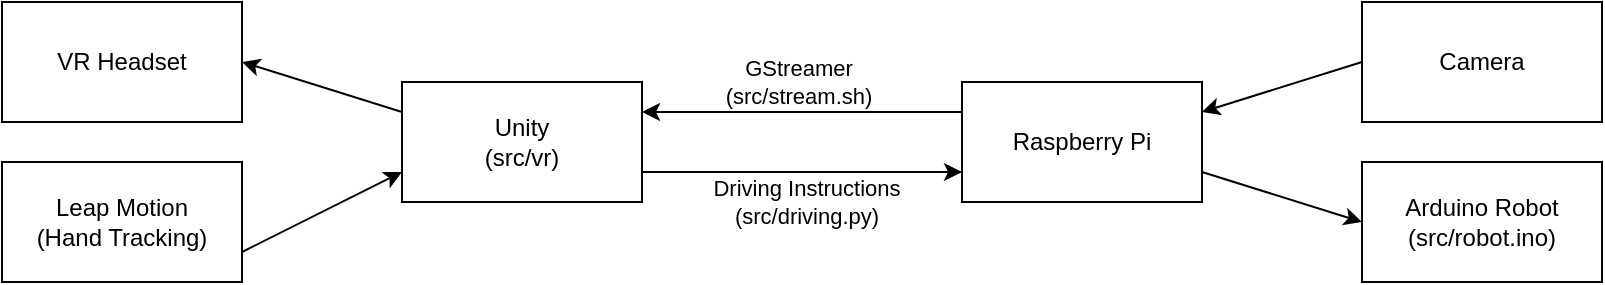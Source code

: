 <mxfile version="14.1.8" type="device"><diagram id="SeV5D9k5tj9Se8pzs9ub" name="Page-1"><mxGraphModel dx="1933" dy="822" grid="1" gridSize="10" guides="1" tooltips="1" connect="1" arrows="1" fold="1" page="1" pageScale="1" pageWidth="827" pageHeight="1169" math="0" shadow="0"><root><mxCell id="0"/><mxCell id="1" parent="0"/><mxCell id="AGos7a82DnZ5yAp8i-n2-3" value="VR Headset" style="rounded=0;whiteSpace=wrap;html=1;" parent="1" vertex="1"><mxGeometry x="-800" y="70" width="120" height="60" as="geometry"/></mxCell><mxCell id="AGos7a82DnZ5yAp8i-n2-4" value="Leap Motion&lt;br&gt;(Hand Tracking)" style="rounded=0;whiteSpace=wrap;html=1;" parent="1" vertex="1"><mxGeometry x="-800" y="150" width="120" height="60" as="geometry"/></mxCell><mxCell id="AGos7a82DnZ5yAp8i-n2-5" value="Unity&lt;br&gt;(src/vr)" style="rounded=0;whiteSpace=wrap;html=1;" parent="1" vertex="1"><mxGeometry x="-600" y="110" width="120" height="60" as="geometry"/></mxCell><mxCell id="AGos7a82DnZ5yAp8i-n2-6" value="" style="endArrow=classic;html=1;entryX=1;entryY=0.5;entryDx=0;entryDy=0;exitX=0;exitY=0.25;exitDx=0;exitDy=0;" parent="1" source="AGos7a82DnZ5yAp8i-n2-5" target="AGos7a82DnZ5yAp8i-n2-3" edge="1"><mxGeometry width="50" height="50" relative="1" as="geometry"><mxPoint x="-620" y="240" as="sourcePoint"/><mxPoint x="-570" y="190" as="targetPoint"/></mxGeometry></mxCell><mxCell id="AGos7a82DnZ5yAp8i-n2-7" value="" style="endArrow=classic;html=1;exitX=1;exitY=0.75;exitDx=0;exitDy=0;entryX=0;entryY=0.75;entryDx=0;entryDy=0;" parent="1" source="AGos7a82DnZ5yAp8i-n2-4" target="AGos7a82DnZ5yAp8i-n2-5" edge="1"><mxGeometry width="50" height="50" relative="1" as="geometry"><mxPoint x="-590" y="250" as="sourcePoint"/><mxPoint x="-540" y="200" as="targetPoint"/></mxGeometry></mxCell><mxCell id="AGos7a82DnZ5yAp8i-n2-8" value="Raspberry Pi" style="rounded=0;whiteSpace=wrap;html=1;" parent="1" vertex="1"><mxGeometry x="-320" y="110" width="120" height="60" as="geometry"/></mxCell><mxCell id="AGos7a82DnZ5yAp8i-n2-11" value="" style="endArrow=classic;html=1;exitX=1;exitY=0.75;exitDx=0;exitDy=0;entryX=0;entryY=0.75;entryDx=0;entryDy=0;" parent="1" source="AGos7a82DnZ5yAp8i-n2-5" target="AGos7a82DnZ5yAp8i-n2-8" edge="1"><mxGeometry width="50" height="50" relative="1" as="geometry"><mxPoint x="-350" y="240" as="sourcePoint"/><mxPoint x="-300" y="190" as="targetPoint"/></mxGeometry></mxCell><mxCell id="AGos7a82DnZ5yAp8i-n2-15" value="Driving Instructions&lt;br&gt;(src/driving.py)" style="edgeLabel;html=1;align=center;verticalAlign=middle;resizable=0;points=[];labelBackgroundColor=none;" parent="AGos7a82DnZ5yAp8i-n2-11" vertex="1" connectable="0"><mxGeometry x="0.002" y="2" relative="1" as="geometry"><mxPoint x="2.17" y="17" as="offset"/></mxGeometry></mxCell><mxCell id="AGos7a82DnZ5yAp8i-n2-12" value="" style="endArrow=classic;html=1;exitX=0;exitY=0.25;exitDx=0;exitDy=0;entryX=1;entryY=0.25;entryDx=0;entryDy=0;" parent="1" source="AGos7a82DnZ5yAp8i-n2-8" target="AGos7a82DnZ5yAp8i-n2-5" edge="1"><mxGeometry width="50" height="50" relative="1" as="geometry"><mxPoint x="-450" y="230" as="sourcePoint"/><mxPoint x="-370" y="230" as="targetPoint"/></mxGeometry></mxCell><mxCell id="AGos7a82DnZ5yAp8i-n2-14" value="GStreamer&lt;br&gt;(src/stream.sh)" style="edgeLabel;html=1;align=center;verticalAlign=middle;resizable=0;points=[];labelBackgroundColor=none;" parent="AGos7a82DnZ5yAp8i-n2-12" vertex="1" connectable="0"><mxGeometry x="0.3" y="2" relative="1" as="geometry"><mxPoint x="22" y="-17" as="offset"/></mxGeometry></mxCell><mxCell id="AGos7a82DnZ5yAp8i-n2-16" value="Camera" style="rounded=0;whiteSpace=wrap;html=1;" parent="1" vertex="1"><mxGeometry x="-120" y="70" width="120" height="60" as="geometry"/></mxCell><mxCell id="AGos7a82DnZ5yAp8i-n2-17" value="Arduino Robot&lt;br&gt;(src/robot.ino)" style="rounded=0;whiteSpace=wrap;html=1;" parent="1" vertex="1"><mxGeometry x="-120" y="150" width="120" height="60" as="geometry"/></mxCell><mxCell id="AGos7a82DnZ5yAp8i-n2-18" value="" style="endArrow=classic;html=1;exitX=0;exitY=0.5;exitDx=0;exitDy=0;entryX=1;entryY=0.25;entryDx=0;entryDy=0;" parent="1" source="AGos7a82DnZ5yAp8i-n2-16" target="AGos7a82DnZ5yAp8i-n2-8" edge="1"><mxGeometry width="50" height="50" relative="1" as="geometry"><mxPoint x="-140" y="280" as="sourcePoint"/><mxPoint x="-300" y="280" as="targetPoint"/></mxGeometry></mxCell><mxCell id="AGos7a82DnZ5yAp8i-n2-20" value="" style="endArrow=classic;html=1;exitX=1;exitY=0.75;exitDx=0;exitDy=0;entryX=0;entryY=0.5;entryDx=0;entryDy=0;" parent="1" source="AGos7a82DnZ5yAp8i-n2-8" target="AGos7a82DnZ5yAp8i-n2-17" edge="1"><mxGeometry width="50" height="50" relative="1" as="geometry"><mxPoint x="-110" y="190" as="sourcePoint"/><mxPoint x="-150" y="120" as="targetPoint"/></mxGeometry></mxCell></root></mxGraphModel></diagram></mxfile>